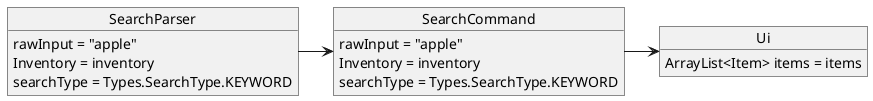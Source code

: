 @startuml
'https://plantuml.com/object-diagram

object SearchParser{
    rawInput = "apple"
    Inventory = inventory
    searchType = Types.SearchType.KEYWORD
}

object SearchCommand{
    rawInput = "apple"
    Inventory = inventory
    searchType = Types.SearchType.KEYWORD
}

object Ui{
    ArrayList<Item> items = items
}

SearchParser -> SearchCommand
SearchCommand -> Ui

@enduml
